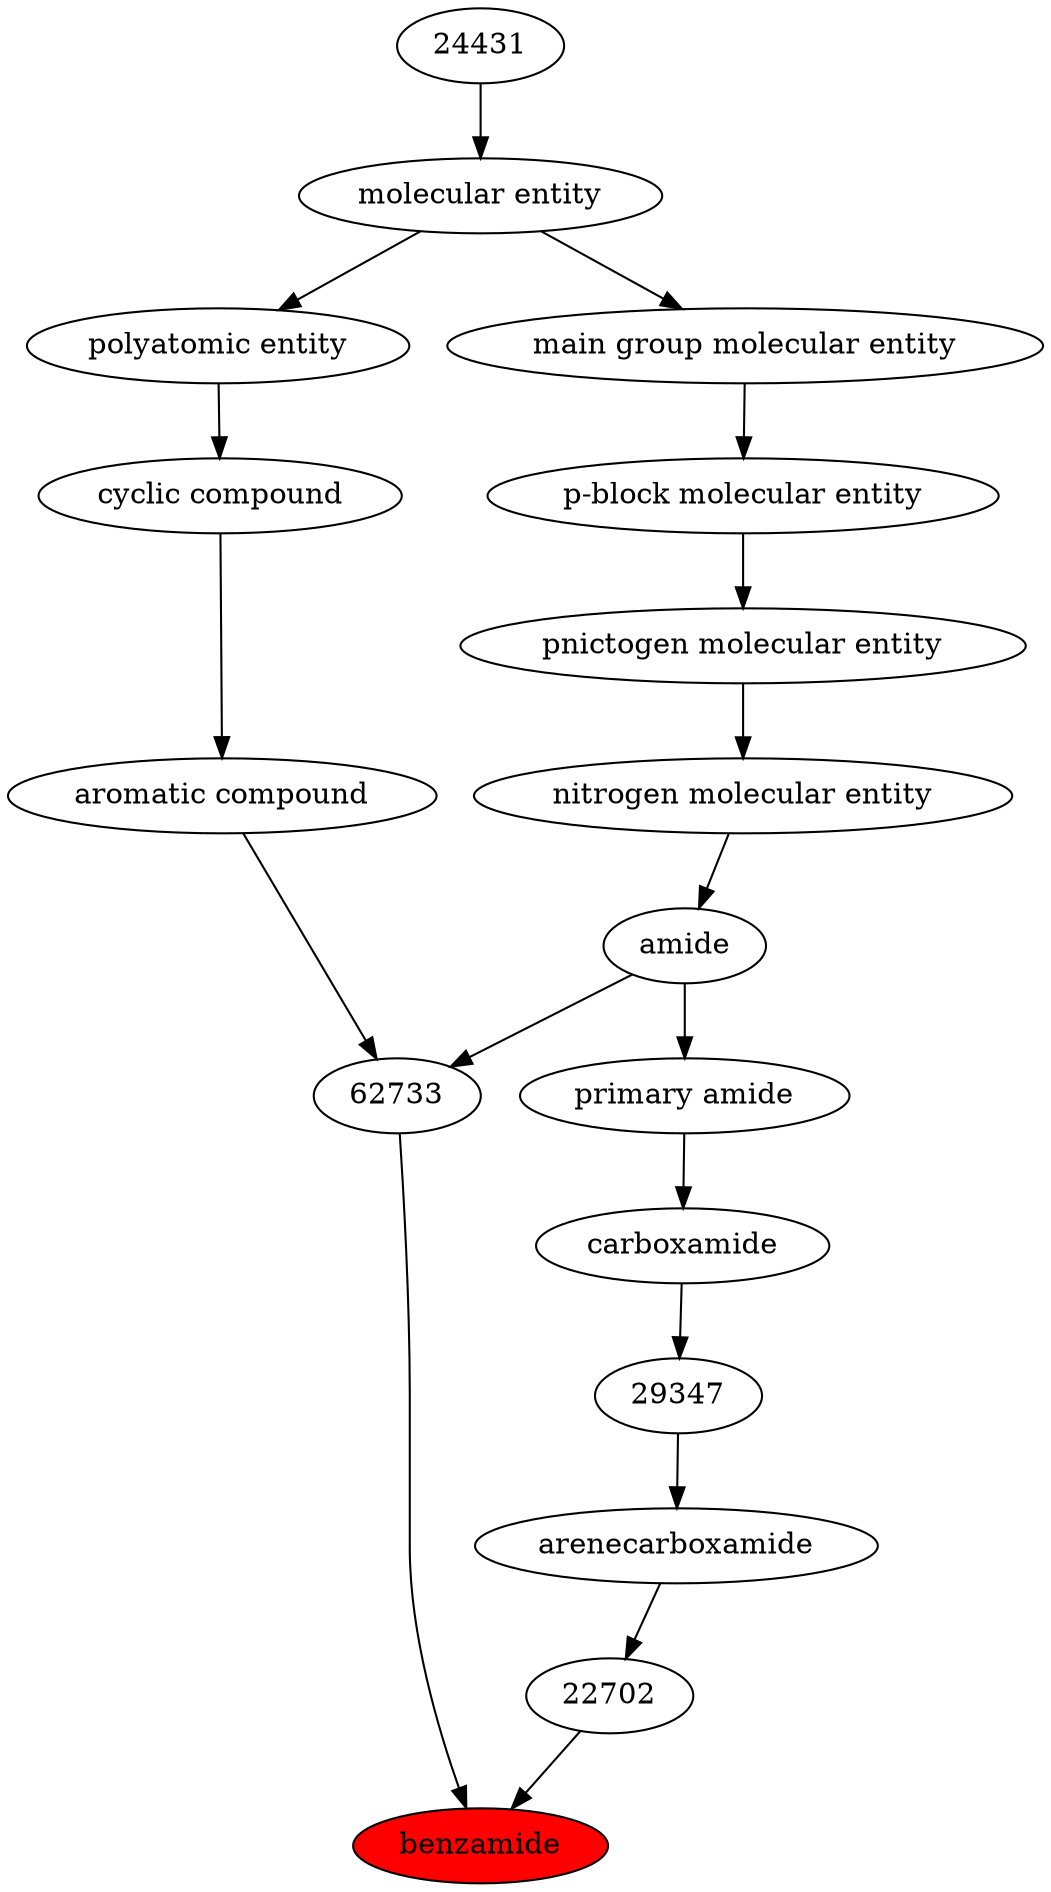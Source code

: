 digraph tree{ 
28179 [label="benzamide" fillcolor=red style=filled]
62733 -> 28179
22702 -> 28179
62733 [label="62733"]
33655 -> 62733
32988 -> 62733
22702 [label="22702"]
22645 -> 22702
33655 [label="aromatic compound"]
33595 -> 33655
32988 [label="amide"]
51143 -> 32988
22645 [label="arenecarboxamide"]
29347 -> 22645
33595 [label="cyclic compound"]
36357 -> 33595
51143 [label="nitrogen molecular entity"]
33302 -> 51143
29347 [label="29347"]
37622 -> 29347
36357 [label="polyatomic entity"]
23367 -> 36357
33302 [label="pnictogen molecular entity"]
33675 -> 33302
37622 [label="carboxamide"]
33256 -> 37622
23367 [label="molecular entity"]
24431 -> 23367
33675 [label="p-block molecular entity"]
33579 -> 33675
33256 [label="primary amide"]
32988 -> 33256
24431 [label="24431"]
33579 [label="main group molecular entity"]
23367 -> 33579
}